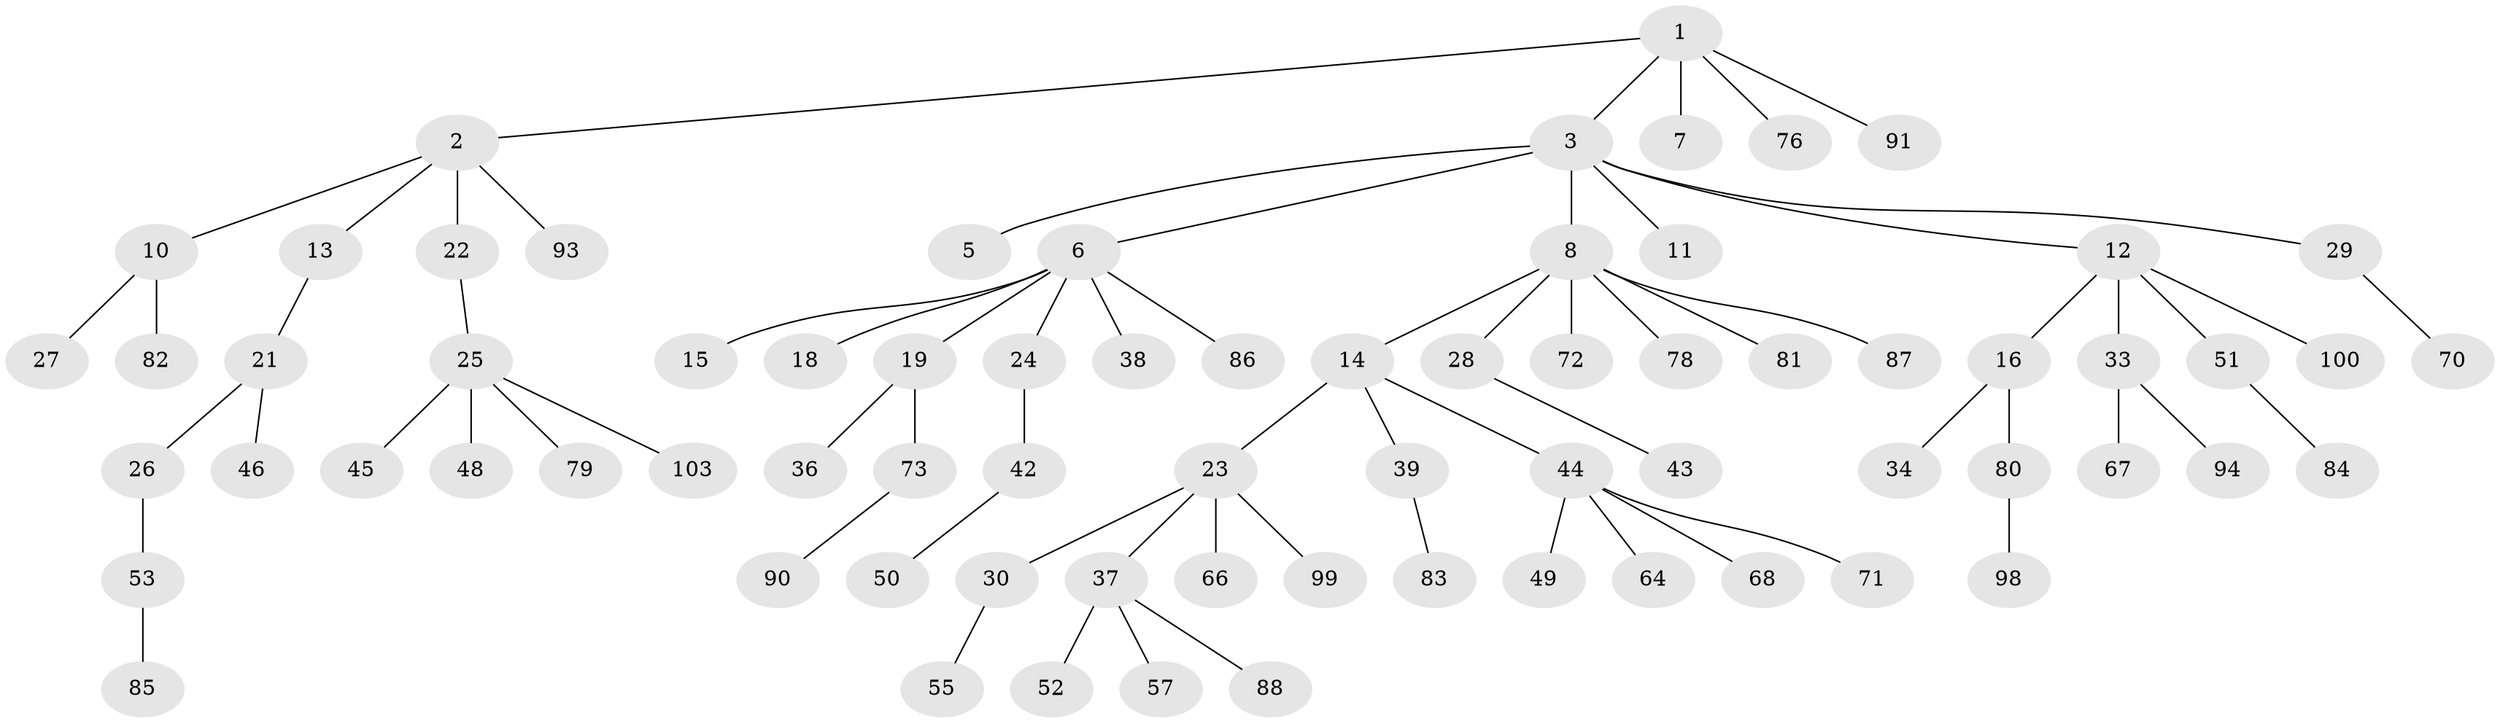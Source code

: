 // Generated by graph-tools (version 1.1) at 2025/24/03/03/25 07:24:05]
// undirected, 73 vertices, 72 edges
graph export_dot {
graph [start="1"]
  node [color=gray90,style=filled];
  1 [super="+54"];
  2 [super="+77"];
  3 [super="+4"];
  5;
  6 [super="+9"];
  7;
  8 [super="+17"];
  10 [super="+32"];
  11;
  12 [super="+62"];
  13 [super="+74"];
  14 [super="+31"];
  15;
  16 [super="+59"];
  18 [super="+20"];
  19 [super="+35"];
  21 [super="+69"];
  22 [super="+75"];
  23 [super="+65"];
  24;
  25 [super="+41"];
  26 [super="+96"];
  27 [super="+101"];
  28 [super="+97"];
  29 [super="+47"];
  30 [super="+40"];
  33;
  34;
  36;
  37 [super="+60"];
  38;
  39;
  42 [super="+63"];
  43 [super="+95"];
  44 [super="+61"];
  45;
  46;
  48;
  49;
  50;
  51;
  52 [super="+58"];
  53 [super="+56"];
  55;
  57;
  64;
  66;
  67;
  68;
  70;
  71;
  72;
  73;
  76;
  78;
  79;
  80 [super="+89"];
  81;
  82;
  83;
  84 [super="+92"];
  85;
  86;
  87 [super="+102"];
  88;
  90;
  91;
  93;
  94;
  98;
  99;
  100;
  103;
  1 -- 2;
  1 -- 3;
  1 -- 7;
  1 -- 76;
  1 -- 91;
  2 -- 10;
  2 -- 13;
  2 -- 22;
  2 -- 93;
  3 -- 5;
  3 -- 6;
  3 -- 12;
  3 -- 29;
  3 -- 8;
  3 -- 11;
  6 -- 38;
  6 -- 18;
  6 -- 19;
  6 -- 86;
  6 -- 24;
  6 -- 15;
  8 -- 14;
  8 -- 72;
  8 -- 81;
  8 -- 87;
  8 -- 28;
  8 -- 78;
  10 -- 27;
  10 -- 82;
  12 -- 16;
  12 -- 33;
  12 -- 51;
  12 -- 100;
  13 -- 21;
  14 -- 23;
  14 -- 44;
  14 -- 39;
  16 -- 34;
  16 -- 80;
  19 -- 36;
  19 -- 73;
  21 -- 26;
  21 -- 46;
  22 -- 25;
  23 -- 30;
  23 -- 37;
  23 -- 66;
  23 -- 99;
  24 -- 42;
  25 -- 79;
  25 -- 48;
  25 -- 45;
  25 -- 103;
  26 -- 53;
  28 -- 43;
  29 -- 70;
  30 -- 55;
  33 -- 67;
  33 -- 94;
  37 -- 52;
  37 -- 57;
  37 -- 88;
  39 -- 83;
  42 -- 50;
  44 -- 49;
  44 -- 68;
  44 -- 64;
  44 -- 71;
  51 -- 84;
  53 -- 85;
  73 -- 90;
  80 -- 98;
}
